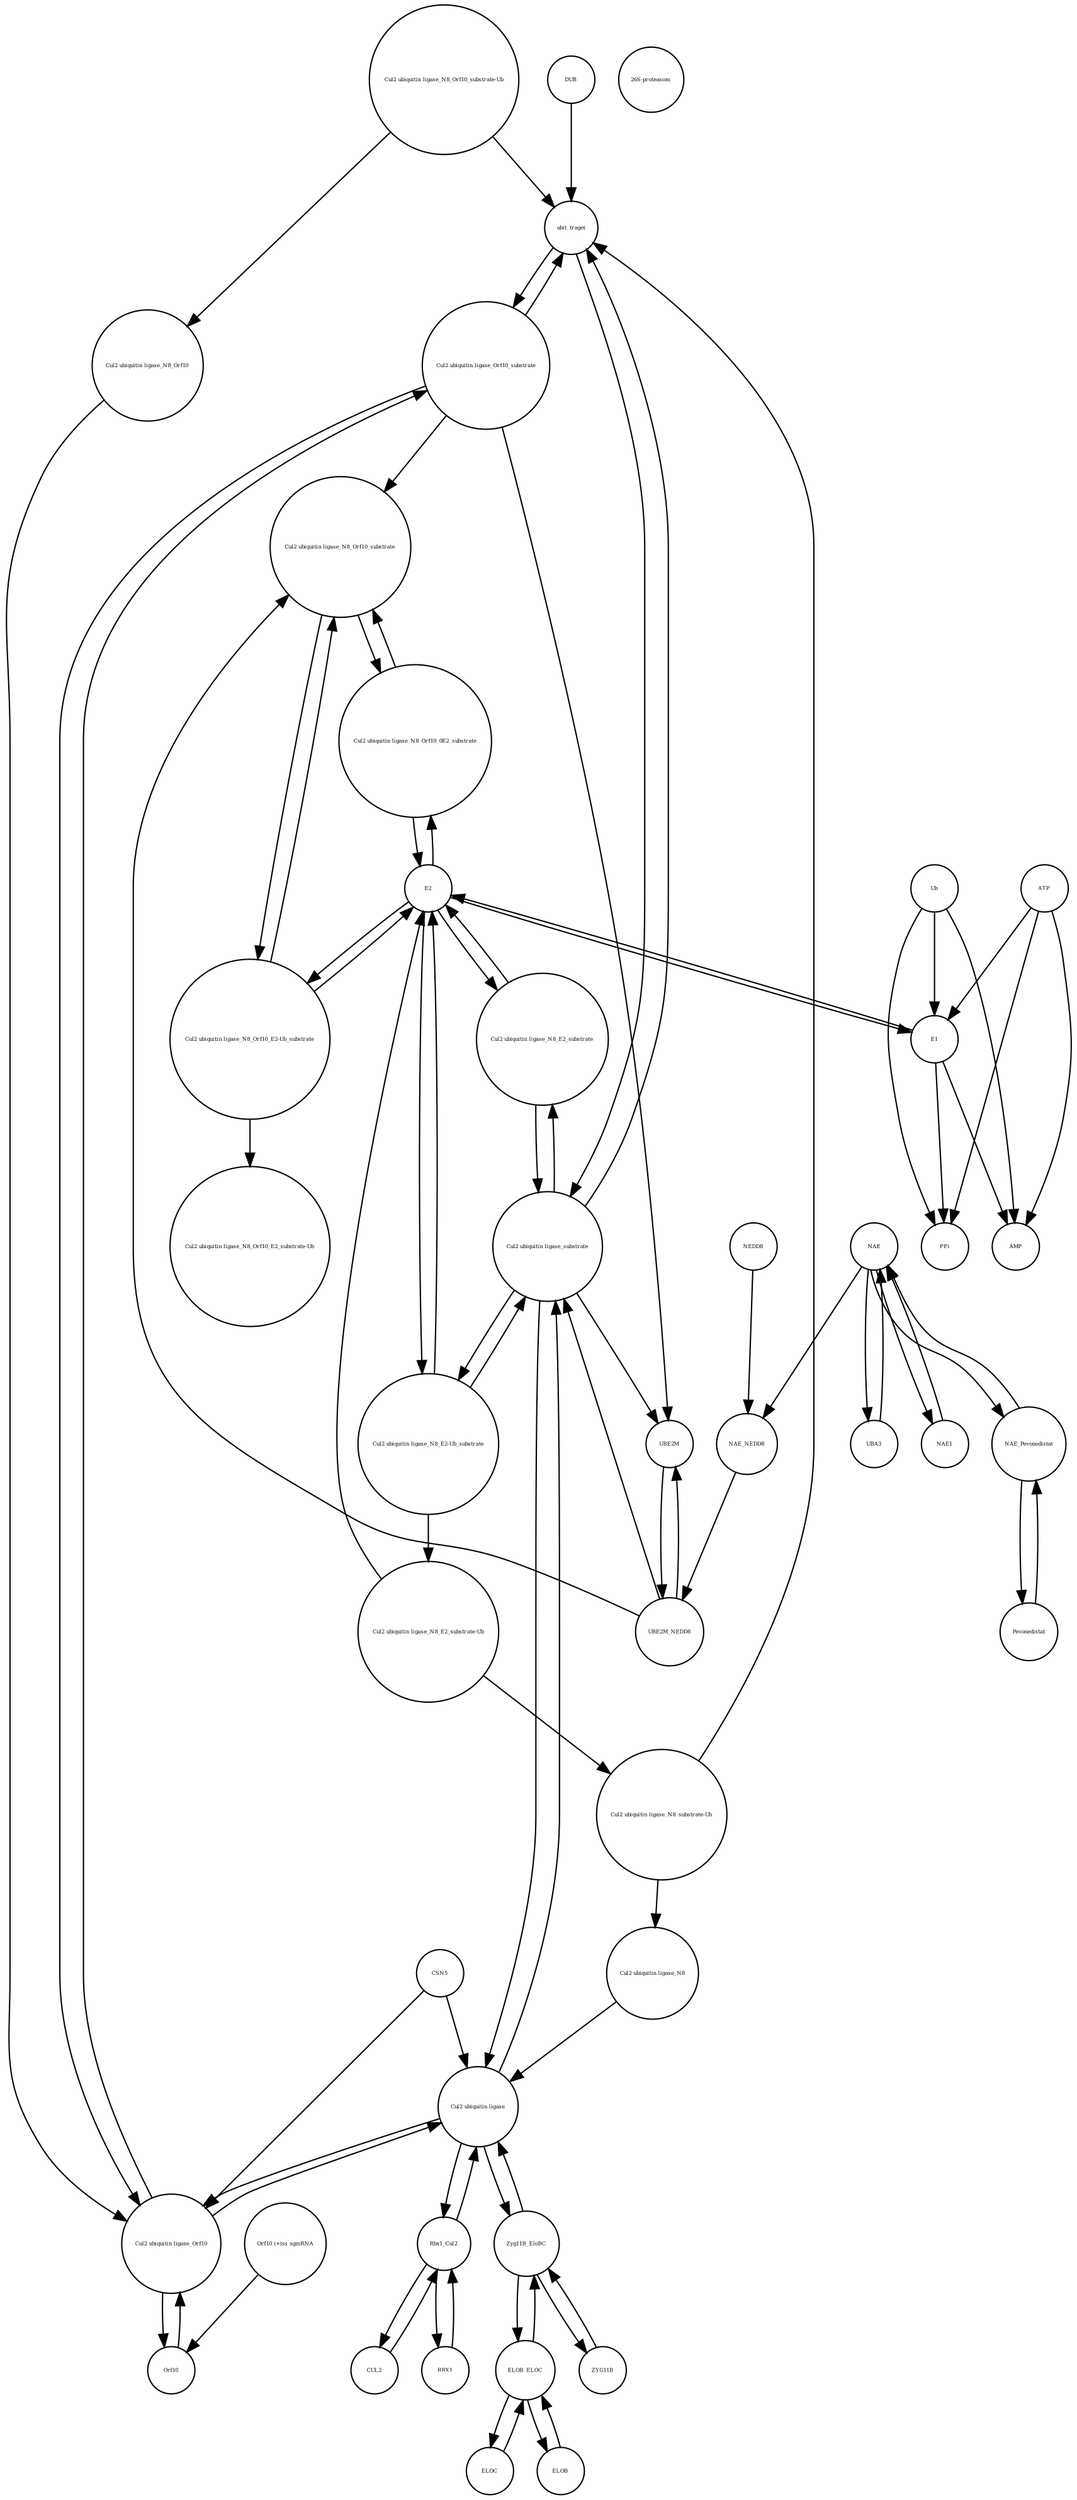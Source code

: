 strict digraph  {
DUB [annotation="urn_miriam_hgnc.symbol_DUB", bipartite=0, cls=macromolecule, fontsize=4, label=DUB, shape=circle];
NAE_Pevonedistat [annotation="urn_miriam_obo.chebi_CHEBI%3A145535|urn_miriam_hgnc.symbol_NAE1|urn_miriam_hgnc.symbol_UBA3", bipartite=0, cls=complex, fontsize=4, label=NAE_Pevonedistat, shape=circle];
Zyg11B_EloBC [annotation="urn_miriam_hgnc.symbol_ZYG11B|urn_miriam_hgnc.symbol_ELOB|urn_miriam_hgnc.symbol_ELOC", bipartite=0, cls=complex, fontsize=4, label=Zyg11B_EloBC, shape=circle];
NEDD8 [annotation="urn_miriam_hgnc_HGNC%3A7732", bipartite=0, cls=macromolecule, fontsize=4, label=NEDD8, shape=circle];
"Cul2 ubiquitin ligase_N8_Orf10_E2_substrate-Ub" [annotation="urn_miriam_ncbiprotein_BCD58762|urn_miriam_hgnc.symbol_UBE2|urn_miriam_hgnc.symbol_ZYG11B|urn_miriam_hgnc.symbol_ELOB|urn_miriam_hgnc.symbol_ELOC|urn_miriam_hgnc.symbol_RBX1|urn_miriam_hgnc.symbol_CUL2|urn_miriam_hgnc.symbol_NEDD8", bipartite=0, cls=complex, fontsize=4, label="Cul2 ubiquitin ligase_N8_Orf10_E2_substrate-Ub", shape=circle];
CSN5 [annotation="", bipartite=0, cls=complex, fontsize=4, label=CSN5, shape=circle];
"Cul2 ubiquitin ligase_N8_substrate-Ub" [annotation="urn_miriam_hgnc.symbol_ZYG11B|urn_miriam_hgnc.symbol_ELOB|urn_miriam_hgnc.symbol_ELOC|urn_miriam_hgnc.symbol_RBX1|urn_miriam_hgnc.symbol_CUL2|urn_miriam_hgnc.symbol_NEDD8", bipartite=0, cls=complex, fontsize=4, label="Cul2 ubiquitin ligase_N8_substrate-Ub", shape=circle];
ATP [annotation="", bipartite=0, cls="simple chemical", fontsize=4, label=ATP, shape=circle];
"Cul2 ubiquitin ligase_N8_Orf10_substrate" [annotation="urn_miriam_ncbiprotein_BCD58762|urn_miriam_hgnc.symbol_ZYG11B|urn_miriam_hgnc.symbol_ELOB|urn_miriam_hgnc.symbol_ELOC|urn_miriam_hgnc.symbol_RBX1|urn_miriam_hgnc.symbol_CUL2|urn_miriam_hgnc.symbol_NEDD8", bipartite=0, cls=complex, fontsize=4, label="Cul2 ubiquitin ligase_N8_Orf10_substrate", shape=circle];
"Cul2 ubiquitin ligase" [annotation="urn_miriam_hgnc.symbol_RBX1|urn_miriam_hgnc.symbol_CUL2|urn_miriam_hgnc.symbol_ZYG11B|urn_miriam_hgnc.symbol_ELOB|urn_miriam_hgnc.symbol_ELOC", bipartite=0, cls=complex, fontsize=4, label="Cul2 ubiquitin ligase", shape=circle];
"Cul2 ubiquitin ligase_N8" [annotation="urn_miriam_hgnc.symbol_ZYG11B|urn_miriam_hgnc.symbol_ELOB|urn_miriam_hgnc.symbol_ELOC|urn_miriam_hgnc.symbol_RBX1|urn_miriam_hgnc.symbol_CUL2|urn_miriam_hgnc.symbol_NEDD8", bipartite=0, cls=complex, fontsize=4, label="Cul2 ubiquitin ligase_N8", shape=circle];
ELOC [annotation="urn_miriam_hgnc_HGNC%3A11617", bipartite=0, cls=macromolecule, fontsize=4, label=ELOC, shape=circle];
UBE2M [annotation="urn_miriam_hgnc_HGNC%3A12491", bipartite=0, cls=macromolecule, fontsize=4, label=UBE2M, shape=circle];
"Cul2 ubiquitin ligase_N8_E2_substrate-Ub" [annotation="urn_miriam_hgnc.symbol_ZYG11B|urn_miriam_hgnc.symbol_UBE2|urn_miriam_hgnc.symbol_ELOB|urn_miriam_hgnc.symbol_ELOC|urn_miriam_hgnc.symbol_RBX1|urn_miriam_hgnc.symbol_CUL2|urn_miriam_hgnc.symbol_NEDD8", bipartite=0, cls=complex, fontsize=4, label="Cul2 ubiquitin ligase_N8_E2_substrate-Ub", shape=circle];
"Cul2 ubiquitin ligase_N8_Orf10" [annotation="urn_miriam_hgnc.symbol_ZYG11B|urn_miriam_hgnc.symbol_ELOB|urn_miriam_hgnc.symbol_ELOC|urn_miriam_hgnc.symbol_RBX1|urn_miriam_hgnc.symbol_CUL2|urn_miriam_hgnc.symbol_NEDD8|urn_miriam_ncbiprotein_BCD58762", bipartite=0, cls=complex, fontsize=4, label="Cul2 ubiquitin ligase_N8_Orf10", shape=circle];
ELOB_ELOC [annotation="urn_miriam_hgnc.symbol_ELOB|urn_miriam_hgnc.symbol_ELOC", bipartite=0, cls=complex, fontsize=4, label=ELOB_ELOC, shape=circle];
ELOB [annotation="urn_miriam_hgnc_HGNC%3A11619", bipartite=0, cls=macromolecule, fontsize=4, label=ELOB, shape=circle];
"Cul2 ubiquitin ligase_N8_Orf10_substrate-Ub" [annotation="urn_miriam_ncbiprotein_BCD58762|urn_miriam_hgnc.symbol_ZYG11B|urn_miriam_hgnc.symbol_ELOB|urn_miriam_hgnc.symbol_ELOC|urn_miriam_hgnc.symbol_RBX1|urn_miriam_hgnc.symbol_CUL2|urn_miriam_hgnc.symbol_NEDD8", bipartite=0, cls=complex, fontsize=4, label="Cul2 ubiquitin ligase_N8_Orf10_substrate-Ub", shape=circle];
"Orf10 (+)ss sgmRNA" [annotation=urn_miriam_ncbiprotein_BCD58762, bipartite=0, cls="nucleic acid feature", fontsize=4, label="Orf10 (+)ss sgmRNA", shape=circle];
NAE [annotation="urn_miriam_hgnc.symbol_NAE1|urn_miriam_hgnc.symbol_UBA3", bipartite=0, cls=complex, fontsize=4, label=NAE, shape=circle];
"Cul2 ubiquitin ligase_Orf10" [annotation="urn_miriam_ncbiprotein_BCD58762|urn_miriam_hgnc.symbol_ZYG11B|urn_miriam_hgnc.symbol_ELOB|urn_miriam_hgnc.symbol_ELOC|urn_miriam_hgnc.symbol_RBX1|urn_miriam_hgnc.symbol_CUL2", bipartite=0, cls=complex, fontsize=4, label="Cul2 ubiquitin ligase_Orf10", shape=circle];
ZYG11B [annotation="urn_miriam_hgnc_HGNC%3A25820", bipartite=0, cls=macromolecule, fontsize=4, label=ZYG11B, shape=circle];
"26S-proteasom" [annotation="urn_miriam_obo.go_GO%3A0000502", bipartite=0, cls=complex, fontsize=4, label="26S-proteasom", shape=circle];
UBE2M_NEDD8 [annotation="urn_miriam_hgnc.symbol_UBE2M|urn_miriam_hgnc.symbol_NEDD8", bipartite=0, cls=complex, fontsize=4, label=UBE2M_NEDD8, shape=circle];
"Cul2 ubiquitin ligase_N8_Orf10_0E2_substrate" [annotation="urn_miriam_ncbiprotein_BCD58762|urn_miriam_hgnc.symbol_ZYG11B|urn_miriam_hgnc.symbol_ELOB|urn_miriam_hgnc.symbol_ELOC|urn_miriam_hgnc.symbol_RBX1|urn_miriam_hgnc.symbol_CUL2|urn_miriam_hgnc.symbol_NEDD8|urn_miriam_hgnc.symbol_UBE2", bipartite=0, cls=complex, fontsize=4, label="Cul2 ubiquitin ligase_N8_Orf10_0E2_substrate", shape=circle];
ubit_traget [annotation="", bipartite=0, cls=macromolecule, fontsize=4, label=ubit_traget, shape=circle];
Pevonedistat [annotation="urn_miriam_obo.chebi_CHEBI%3A145535", bipartite=0, cls="simple chemical", fontsize=4, label=Pevonedistat, shape=circle];
UBA3 [annotation="urn_miriam_hgnc_HGNC%3A12470", bipartite=0, cls=macromolecule, fontsize=4, label=UBA3, shape=circle];
"Cul2 ubiquitin ligase_N8_Orf10_E2-Ub_substrate" [annotation="urn_miriam_ncbiprotein_BCD58762|urn_miriam_hgnc.symbol_UBE2|urn_miriam_hgnc.symbol_ZYG11B|urn_miriam_hgnc.symbol_ELOB|urn_miriam_hgnc.symbol_ELOC|urn_miriam_hgnc.symbol_RBX1|urn_miriam_hgnc.symbol_CUL2|urn_miriam_hgnc.symbol_NEDD8", bipartite=0, cls=complex, fontsize=4, label="Cul2 ubiquitin ligase_N8_Orf10_E2-Ub_substrate", shape=circle];
NAE1 [annotation="urn_miriam_hgnc_HGNC%3A621", bipartite=0, cls=macromolecule, fontsize=4, label=NAE1, shape=circle];
E2 [annotation="urn_miriam_hgnc.symbol_UBE2", bipartite=0, cls=macromolecule, fontsize=4, label=E2, shape=circle];
Rbx1_Cul2 [annotation="urn_miriam_hgnc.symbol_RBX1|urn_miriam_hgnc.symbol_CUL2", bipartite=0, cls=complex, fontsize=4, label=Rbx1_Cul2, shape=circle];
PPi [annotation="", bipartite=0, cls="simple chemical", fontsize=4, label=PPi, shape=circle];
E1 [annotation="urn_miriam_hgnc.symbol_UBA", bipartite=0, cls=macromolecule, fontsize=4, label=E1, shape=circle];
"Cul2 ubiquitin ligase_Orf10_substrate" [annotation="urn_miriam_ncbiprotein_BCD58762|urn_miriam_hgnc.symbol_ZYg11B|urn_miriam_hgnc.symbol_ELOB|urn_miriam_hgnc.symbol_ELOC|urn_miriam_hgnc.symbol_RBX1|urn_miriam_hgnc.symbol_CUL2", bipartite=0, cls=complex, fontsize=4, label="Cul2 ubiquitin ligase_Orf10_substrate", shape=circle];
AMP [annotation="", bipartite=0, cls="simple chemical", fontsize=4, label=AMP, shape=circle];
Ub [annotation="", bipartite=0, cls="simple chemical", fontsize=4, label=Ub, shape=circle];
Orf10 [annotation=urn_miriam_ncbiprotein_BCD58762, bipartite=0, cls=macromolecule, fontsize=4, label=Orf10, shape=circle];
RBX1 [annotation="urn_miriam_hgnc_HGNC%3A9928", bipartite=0, cls=macromolecule, fontsize=4, label=RBX1, shape=circle];
"Cul2 ubiquitin ligase_N8_E2-Ub_substrate" [annotation="urn_miriam_hgnc.symbol_ZYG11B|urn_miriam_hgnc.symbol_RBX1|urn_miriam_hgnc.symbol_ELOB|urn_miriam_hgnc.symbol_ELOC|urn_miriam_hgnc.symbol_CUL2|urn_miriam_hgnc.symbol_NEDD8|urn_miriam_hgnc.symbol_UBE2", bipartite=0, cls=complex, fontsize=4, label="Cul2 ubiquitin ligase_N8_E2-Ub_substrate", shape=circle];
"Cul2 ubiquitin ligase_substrate" [annotation="urn_miriam_hgnc.symbol_ZYg11B|urn_miriam_hgnc.symbol_ELOB|urn_miriam_hgnc.symbol_ELOC|urn_miriam_hgnc.symbol_RBX1|urn_miriam_hgnc.symbol_CUL2|urn_miriam_hgnc.symbol_NEDD8", bipartite=0, cls=complex, fontsize=4, label="Cul2 ubiquitin ligase_substrate", shape=circle];
"Cul2 ubiquitin ligase_N8_E2_substrate" [annotation="urn_miriam_hgnc.symbol_ZYG11B|urn_miriam_hgnc.symbol_ELOB|urn_miriam_hgnc.symbol_ELOC|urn_miriam_hgnc.symbol_RBX1|urn_miriam_hgnc.symbol_CUL2|urn_miriam_hgnc.symbol_NEDD8", bipartite=0, cls=complex, fontsize=4, label="Cul2 ubiquitin ligase_N8_E2_substrate", shape=circle];
NAE_NEDD8 [annotation="urn_miriam_hgnc.symbol_NEDD8|urn_miriam_hgnc.symbol_NAE1|urn_miriam_hgnc.symbol_UBA3", bipartite=0, cls=complex, fontsize=4, label=NAE_NEDD8, shape=circle];
CUL2 [annotation="urn_miriam_hgnc_HGNC%3A2552", bipartite=0, cls=macromolecule, fontsize=4, label=CUL2, shape=circle];
DUB -> ubit_traget  [annotation="", interaction_type=catalysis];
NAE_Pevonedistat -> Pevonedistat  [annotation="", interaction_type=production];
NAE_Pevonedistat -> NAE  [annotation="", interaction_type=production];
Zyg11B_EloBC -> "Cul2 ubiquitin ligase"  [annotation="", interaction_type=production];
Zyg11B_EloBC -> ZYG11B  [annotation="", interaction_type=production];
Zyg11B_EloBC -> ELOB_ELOC  [annotation="", interaction_type=production];
NEDD8 -> NAE_NEDD8  [annotation="", interaction_type=production];
CSN5 -> "Cul2 ubiquitin ligase"  [annotation="", interaction_type=catalysis];
CSN5 -> "Cul2 ubiquitin ligase_Orf10"  [annotation="", interaction_type=catalysis];
"Cul2 ubiquitin ligase_N8_substrate-Ub" -> "Cul2 ubiquitin ligase_N8"  [annotation="", interaction_type=production];
"Cul2 ubiquitin ligase_N8_substrate-Ub" -> ubit_traget  [annotation="", interaction_type=production];
ATP -> PPi  [annotation="", interaction_type=production];
ATP -> E1  [annotation="", interaction_type=production];
ATP -> AMP  [annotation="", interaction_type=production];
"Cul2 ubiquitin ligase_N8_Orf10_substrate" -> "Cul2 ubiquitin ligase_N8_Orf10_E2-Ub_substrate"  [annotation="", interaction_type=production];
"Cul2 ubiquitin ligase_N8_Orf10_substrate" -> "Cul2 ubiquitin ligase_N8_Orf10_0E2_substrate"  [annotation="", interaction_type=production];
"Cul2 ubiquitin ligase" -> "Cul2 ubiquitin ligase_Orf10"  [annotation="", interaction_type=production];
"Cul2 ubiquitin ligase" -> Rbx1_Cul2  [annotation="", interaction_type=production];
"Cul2 ubiquitin ligase" -> Zyg11B_EloBC  [annotation="", interaction_type=production];
"Cul2 ubiquitin ligase" -> "Cul2 ubiquitin ligase_substrate"  [annotation="", interaction_type=production];
"Cul2 ubiquitin ligase_N8" -> "Cul2 ubiquitin ligase"  [annotation="", interaction_type=production];
ELOC -> ELOB_ELOC  [annotation="", interaction_type=production];
UBE2M -> UBE2M_NEDD8  [annotation="", interaction_type=production];
"Cul2 ubiquitin ligase_N8_E2_substrate-Ub" -> "Cul2 ubiquitin ligase_N8_substrate-Ub"  [annotation="", interaction_type=production];
"Cul2 ubiquitin ligase_N8_E2_substrate-Ub" -> E2  [annotation="", interaction_type=production];
"Cul2 ubiquitin ligase_N8_Orf10" -> "Cul2 ubiquitin ligase_Orf10"  [annotation="", interaction_type=production];
ELOB_ELOC -> ELOC  [annotation="", interaction_type=production];
ELOB_ELOC -> ELOB  [annotation="", interaction_type=production];
ELOB_ELOC -> Zyg11B_EloBC  [annotation="", interaction_type=production];
ELOB -> ELOB_ELOC  [annotation="", interaction_type=production];
"Cul2 ubiquitin ligase_N8_Orf10_substrate-Ub" -> ubit_traget  [annotation="", interaction_type=production];
"Cul2 ubiquitin ligase_N8_Orf10_substrate-Ub" -> "Cul2 ubiquitin ligase_N8_Orf10"  [annotation="", interaction_type=production];
"Orf10 (+)ss sgmRNA" -> Orf10  [annotation="", interaction_type=production];
NAE -> NAE1  [annotation="", interaction_type=production];
NAE -> UBA3  [annotation="", interaction_type=production];
NAE -> NAE_Pevonedistat  [annotation="", interaction_type=production];
NAE -> NAE_NEDD8  [annotation="", interaction_type=production];
"Cul2 ubiquitin ligase_Orf10" -> "Cul2 ubiquitin ligase_Orf10_substrate"  [annotation="", interaction_type=production];
"Cul2 ubiquitin ligase_Orf10" -> Orf10  [annotation="", interaction_type=production];
"Cul2 ubiquitin ligase_Orf10" -> "Cul2 ubiquitin ligase"  [annotation="", interaction_type=production];
ZYG11B -> Zyg11B_EloBC  [annotation="", interaction_type=production];
UBE2M_NEDD8 -> "Cul2 ubiquitin ligase_substrate"  [annotation="", interaction_type=production];
UBE2M_NEDD8 -> UBE2M  [annotation="", interaction_type=production];
UBE2M_NEDD8 -> "Cul2 ubiquitin ligase_N8_Orf10_substrate"  [annotation="", interaction_type=production];
"Cul2 ubiquitin ligase_N8_Orf10_0E2_substrate" -> E2  [annotation="", interaction_type=production];
"Cul2 ubiquitin ligase_N8_Orf10_0E2_substrate" -> "Cul2 ubiquitin ligase_N8_Orf10_substrate"  [annotation="", interaction_type=production];
ubit_traget -> "Cul2 ubiquitin ligase_Orf10_substrate"  [annotation="", interaction_type=production];
ubit_traget -> "Cul2 ubiquitin ligase_substrate"  [annotation="", interaction_type=production];
Pevonedistat -> NAE_Pevonedistat  [annotation="", interaction_type=production];
UBA3 -> NAE  [annotation="", interaction_type=production];
"Cul2 ubiquitin ligase_N8_Orf10_E2-Ub_substrate" -> "Cul2 ubiquitin ligase_N8_Orf10_E2_substrate-Ub"  [annotation="", interaction_type=production];
"Cul2 ubiquitin ligase_N8_Orf10_E2-Ub_substrate" -> E2  [annotation="", interaction_type=production];
"Cul2 ubiquitin ligase_N8_Orf10_E2-Ub_substrate" -> "Cul2 ubiquitin ligase_N8_Orf10_substrate"  [annotation="", interaction_type=production];
NAE1 -> NAE  [annotation="", interaction_type=production];
E2 -> "Cul2 ubiquitin ligase_N8_Orf10_E2-Ub_substrate"  [annotation="", interaction_type=production];
E2 -> "Cul2 ubiquitin ligase_N8_E2_substrate"  [annotation="", interaction_type=production];
E2 -> E1  [annotation="", interaction_type=production];
E2 -> "Cul2 ubiquitin ligase_N8_Orf10_0E2_substrate"  [annotation="", interaction_type=production];
E2 -> "Cul2 ubiquitin ligase_N8_E2-Ub_substrate"  [annotation="", interaction_type=production];
Rbx1_Cul2 -> "Cul2 ubiquitin ligase"  [annotation="", interaction_type=production];
Rbx1_Cul2 -> CUL2  [annotation="", interaction_type=production];
Rbx1_Cul2 -> RBX1  [annotation="", interaction_type=production];
E1 -> PPi  [annotation="", interaction_type=production];
E1 -> AMP  [annotation="", interaction_type=production];
E1 -> E2  [annotation="", interaction_type=production];
"Cul2 ubiquitin ligase_Orf10_substrate" -> ubit_traget  [annotation="", interaction_type=production];
"Cul2 ubiquitin ligase_Orf10_substrate" -> "Cul2 ubiquitin ligase_Orf10"  [annotation="", interaction_type=production];
"Cul2 ubiquitin ligase_Orf10_substrate" -> "Cul2 ubiquitin ligase_N8_Orf10_substrate"  [annotation="", interaction_type=production];
"Cul2 ubiquitin ligase_Orf10_substrate" -> UBE2M  [annotation="", interaction_type=production];
Ub -> PPi  [annotation="", interaction_type=production];
Ub -> E1  [annotation="", interaction_type=production];
Ub -> AMP  [annotation="", interaction_type=production];
Orf10 -> "Cul2 ubiquitin ligase_Orf10"  [annotation="", interaction_type=production];
RBX1 -> Rbx1_Cul2  [annotation="", interaction_type=production];
"Cul2 ubiquitin ligase_N8_E2-Ub_substrate" -> "Cul2 ubiquitin ligase_substrate"  [annotation="", interaction_type=production];
"Cul2 ubiquitin ligase_N8_E2-Ub_substrate" -> E2  [annotation="", interaction_type=production];
"Cul2 ubiquitin ligase_N8_E2-Ub_substrate" -> "Cul2 ubiquitin ligase_N8_E2_substrate-Ub"  [annotation="", interaction_type=production];
"Cul2 ubiquitin ligase_substrate" -> UBE2M  [annotation="", interaction_type=production];
"Cul2 ubiquitin ligase_substrate" -> "Cul2 ubiquitin ligase_N8_E2-Ub_substrate"  [annotation="", interaction_type=production];
"Cul2 ubiquitin ligase_substrate" -> "Cul2 ubiquitin ligase"  [annotation="", interaction_type=production];
"Cul2 ubiquitin ligase_substrate" -> ubit_traget  [annotation="", interaction_type=production];
"Cul2 ubiquitin ligase_substrate" -> "Cul2 ubiquitin ligase_N8_E2_substrate"  [annotation="", interaction_type=production];
"Cul2 ubiquitin ligase_N8_E2_substrate" -> "Cul2 ubiquitin ligase_substrate"  [annotation="", interaction_type=production];
"Cul2 ubiquitin ligase_N8_E2_substrate" -> E2  [annotation="", interaction_type=production];
NAE_NEDD8 -> UBE2M_NEDD8  [annotation="", interaction_type=production];
CUL2 -> Rbx1_Cul2  [annotation="", interaction_type=production];
}
